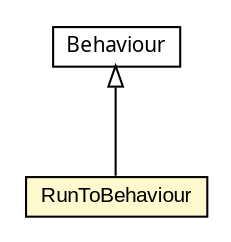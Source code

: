 #!/usr/local/bin/dot
#
# Class diagram 
# Generated by UMLGraph version 5.1 (http://www.umlgraph.org/)
#

digraph G {
	edge [fontname="arial",fontsize=10,labelfontname="arial",labelfontsize=10];
	node [fontname="arial",fontsize=10,shape=plaintext];
	nodesep=0.25;
	ranksep=0.5;
	// pl.staszczyk.mysimplebot1.behaviours.Behaviour
	c161 [label=<<table title="pl.staszczyk.mysimplebot1.behaviours.Behaviour" border="0" cellborder="1" cellspacing="0" cellpadding="2" port="p" href="../Behaviour.html">
		<tr><td><table border="0" cellspacing="0" cellpadding="1">
<tr><td align="center" balign="center"><font face="ariali"> Behaviour </font></td></tr>
		</table></td></tr>
		</table>>, fontname="arial", fontcolor="black", fontsize=10.0];
	// pl.staszczyk.mysimplebot1.behaviours.implementations.RunToBehaviour
	c163 [label=<<table title="pl.staszczyk.mysimplebot1.behaviours.implementations.RunToBehaviour" border="0" cellborder="1" cellspacing="0" cellpadding="2" port="p" bgcolor="lemonChiffon" href="./RunToBehaviour.html">
		<tr><td><table border="0" cellspacing="0" cellpadding="1">
<tr><td align="center" balign="center"> RunToBehaviour </td></tr>
		</table></td></tr>
		</table>>, fontname="arial", fontcolor="black", fontsize=10.0];
	//pl.staszczyk.mysimplebot1.behaviours.implementations.RunToBehaviour extends pl.staszczyk.mysimplebot1.behaviours.Behaviour
	c161:p -> c163:p [dir=back,arrowtail=empty];
}

